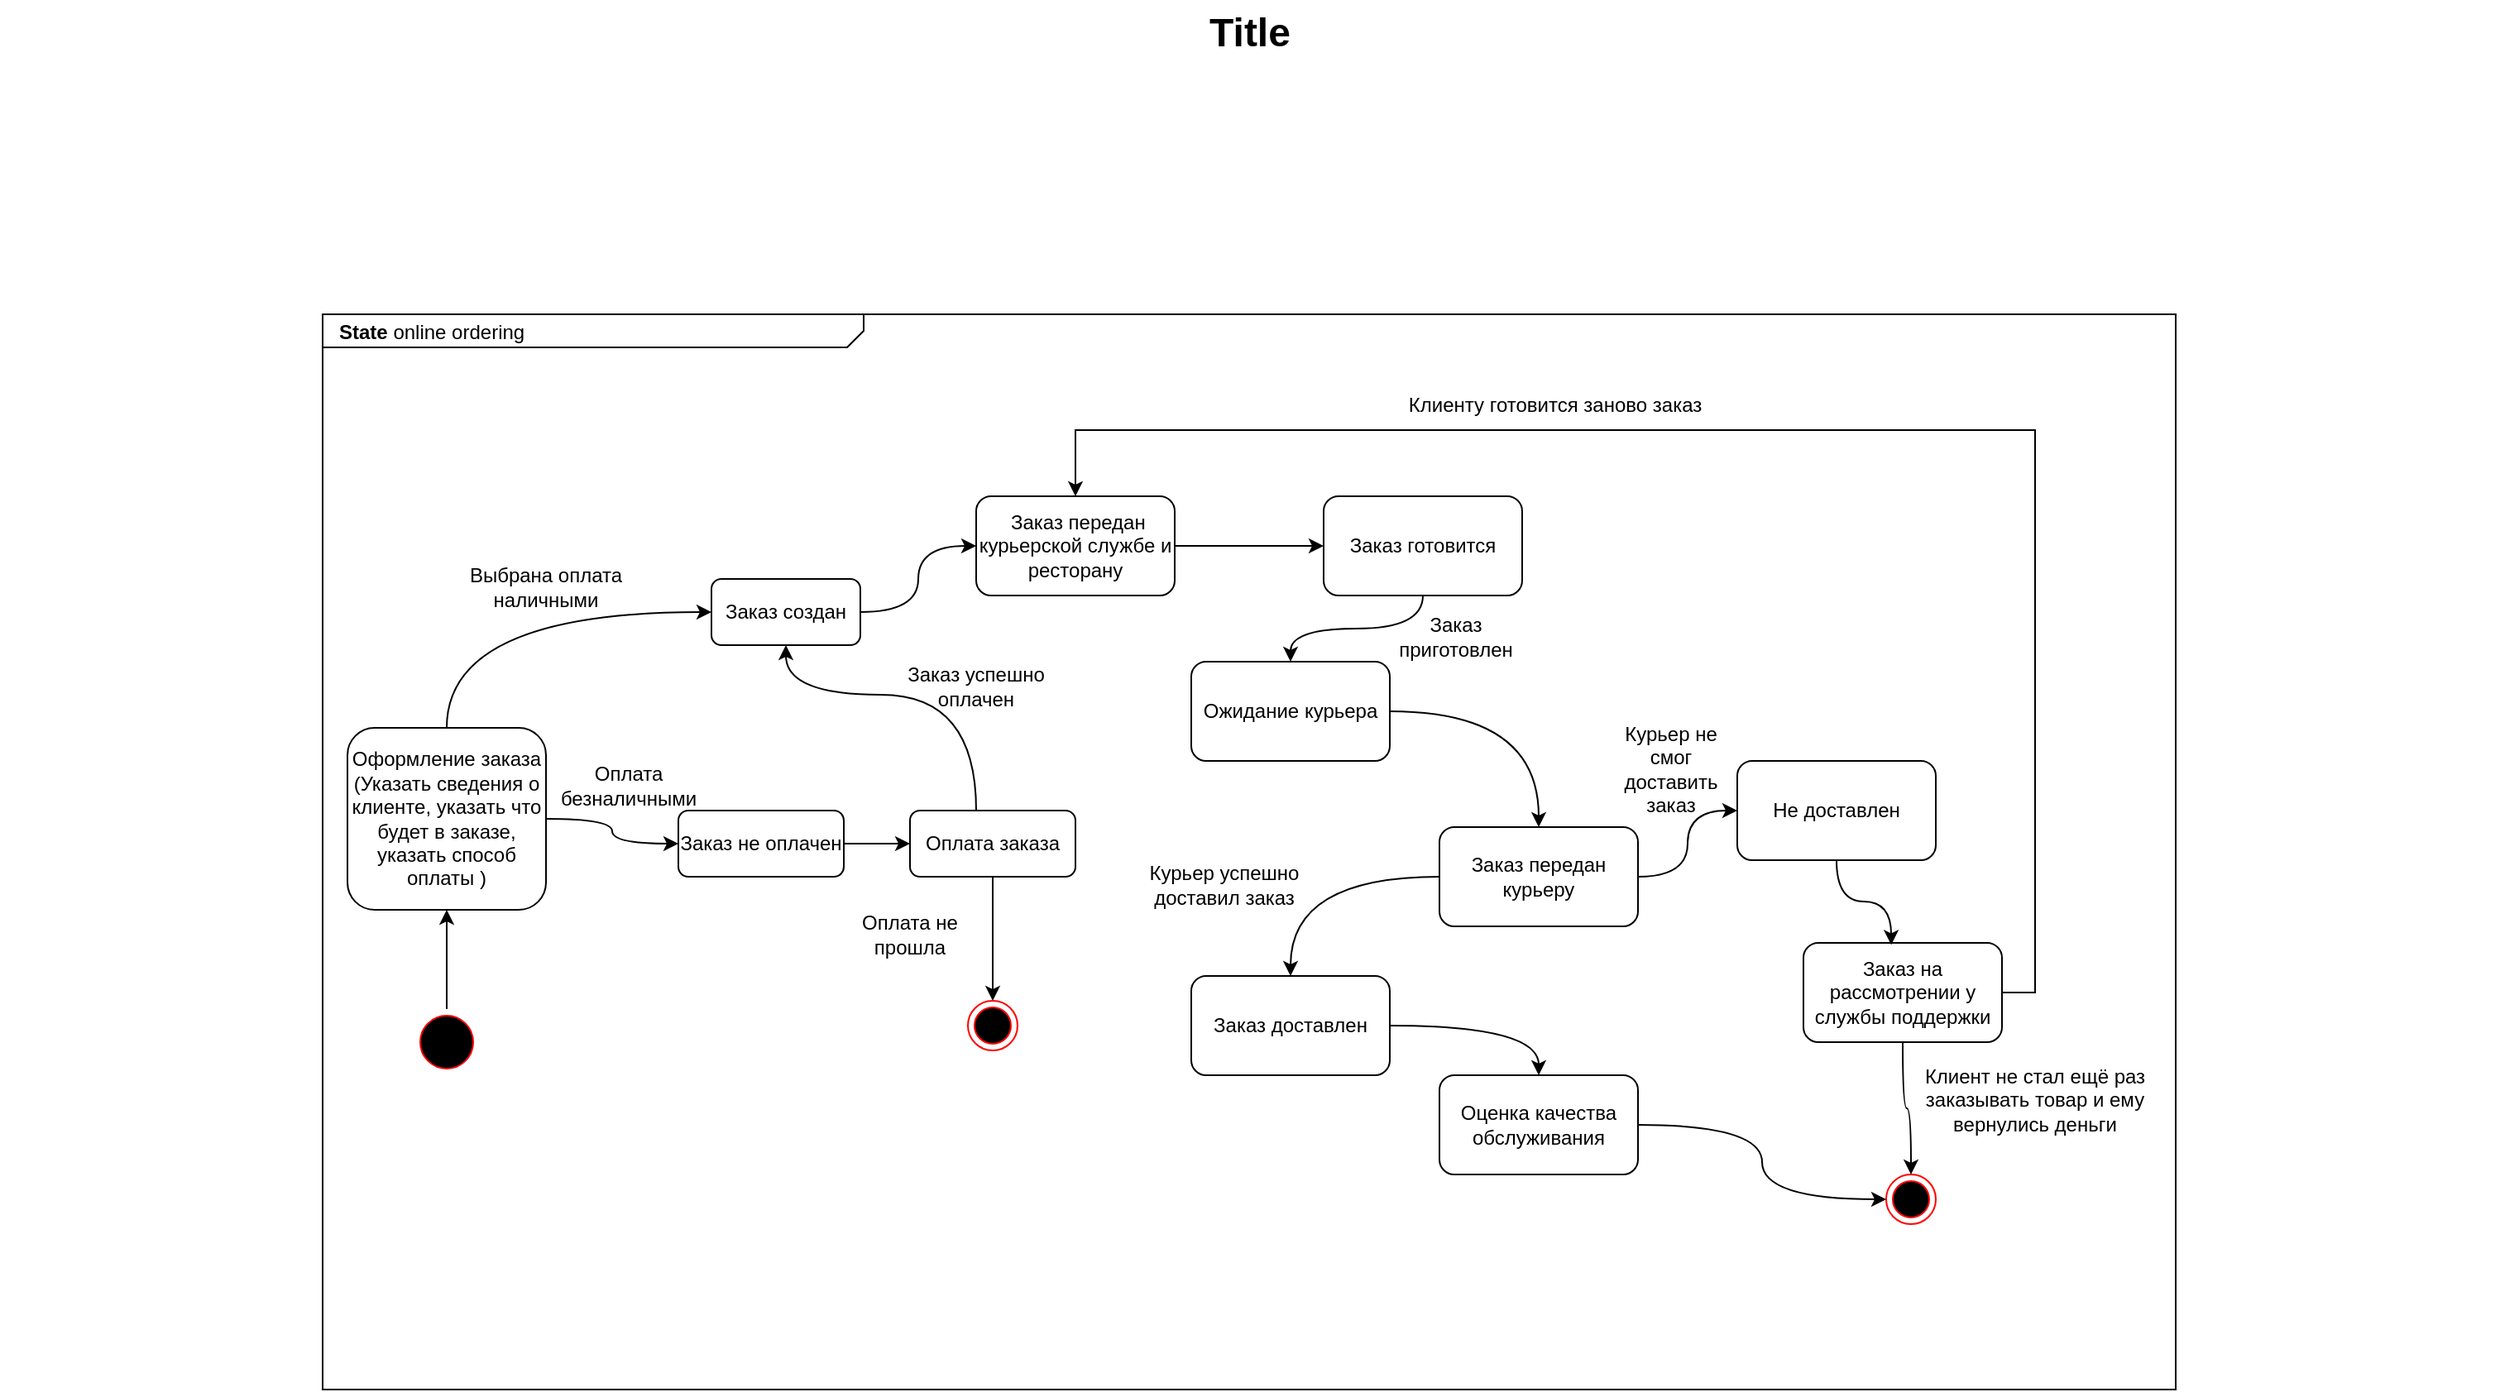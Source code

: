 <mxfile version="24.4.4" type="device" pages="2">
  <diagram name="Page-1" id="929967ad-93f9-6ef4-fab6-5d389245f69c">
    <mxGraphModel dx="1468" dy="858" grid="1" gridSize="10" guides="1" tooltips="1" connect="1" arrows="1" fold="1" page="1" pageScale="1.5" pageWidth="1169" pageHeight="826" background="none" math="0" shadow="0">
      <root>
        <mxCell id="0" style=";html=1;" />
        <mxCell id="1" style=";html=1;" parent="0" />
        <mxCell id="1672d66443f91eb5-1" value="&lt;p style=&quot;margin: 0px ; margin-top: 4px ; margin-left: 10px ; text-align: left&quot;&gt;&lt;b&gt;State&amp;nbsp;&lt;/b&gt;&lt;span style=&quot;text-align: center;&quot;&gt;online ordering&lt;/span&gt;&lt;br&gt;&lt;/p&gt;" style="html=1;strokeWidth=1;shape=mxgraph.sysml.package;html=1;overflow=fill;whiteSpace=wrap;fillColor=none;gradientColor=none;fontSize=12;align=center;labelX=327.64;" parent="1" vertex="1">
          <mxGeometry x="315" y="230" width="1120" height="650" as="geometry" />
        </mxCell>
        <mxCell id="1672d66443f91eb5-23" value="Title" style="text;strokeColor=none;fillColor=none;html=1;fontSize=24;fontStyle=1;verticalAlign=middle;align=center;" parent="1" vertex="1">
          <mxGeometry x="120" y="40" width="1510" height="40" as="geometry" />
        </mxCell>
        <mxCell id="efe_fb2LawiKcRLY6Q70-64" style="edgeStyle=orthogonalEdgeStyle;rounded=0;orthogonalLoop=1;jettySize=auto;html=1;entryX=0.5;entryY=1;entryDx=0;entryDy=0;" edge="1" parent="1" source="efe_fb2LawiKcRLY6Q70-2" target="efe_fb2LawiKcRLY6Q70-59">
          <mxGeometry relative="1" as="geometry" />
        </mxCell>
        <mxCell id="efe_fb2LawiKcRLY6Q70-2" value="" style="ellipse;html=1;shape=startState;fillColor=#000000;strokeColor=#ff0000;" vertex="1" parent="1">
          <mxGeometry x="370" y="650" width="40" height="40" as="geometry" />
        </mxCell>
        <mxCell id="efe_fb2LawiKcRLY6Q70-6" value="" style="ellipse;html=1;shape=endState;fillColor=#000000;strokeColor=#ff0000;" vertex="1" parent="1">
          <mxGeometry x="1260" y="750" width="30" height="30" as="geometry" />
        </mxCell>
        <mxCell id="efe_fb2LawiKcRLY6Q70-20" style="edgeStyle=orthogonalEdgeStyle;rounded=0;orthogonalLoop=1;jettySize=auto;html=1;entryX=0;entryY=0.5;entryDx=0;entryDy=0;curved=1;" edge="1" parent="1" source="efe_fb2LawiKcRLY6Q70-7" target="efe_fb2LawiKcRLY6Q70-15">
          <mxGeometry relative="1" as="geometry" />
        </mxCell>
        <mxCell id="efe_fb2LawiKcRLY6Q70-7" value="Заказ создан" style="rounded=1;whiteSpace=wrap;html=1;" vertex="1" parent="1">
          <mxGeometry x="550" y="390" width="90" height="40" as="geometry" />
        </mxCell>
        <mxCell id="efe_fb2LawiKcRLY6Q70-14" style="edgeStyle=orthogonalEdgeStyle;rounded=0;orthogonalLoop=1;jettySize=auto;html=1;exitX=1;exitY=0.5;exitDx=0;exitDy=0;entryX=0;entryY=0.5;entryDx=0;entryDy=0;curved=1;" edge="1" parent="1" source="efe_fb2LawiKcRLY6Q70-10" target="efe_fb2LawiKcRLY6Q70-13">
          <mxGeometry relative="1" as="geometry" />
        </mxCell>
        <mxCell id="efe_fb2LawiKcRLY6Q70-10" value="Заказ не оплачен" style="rounded=1;whiteSpace=wrap;html=1;" vertex="1" parent="1">
          <mxGeometry x="530" y="530" width="100" height="40" as="geometry" />
        </mxCell>
        <mxCell id="efe_fb2LawiKcRLY6Q70-12" value="Оплата безналичными" style="text;html=1;align=center;verticalAlign=middle;whiteSpace=wrap;rounded=0;" vertex="1" parent="1">
          <mxGeometry x="470" y="500" width="60" height="30" as="geometry" />
        </mxCell>
        <mxCell id="efe_fb2LawiKcRLY6Q70-62" style="edgeStyle=orthogonalEdgeStyle;rounded=0;orthogonalLoop=1;jettySize=auto;html=1;entryX=0.5;entryY=1;entryDx=0;entryDy=0;curved=1;" edge="1" parent="1" source="efe_fb2LawiKcRLY6Q70-13" target="efe_fb2LawiKcRLY6Q70-7">
          <mxGeometry relative="1" as="geometry">
            <Array as="points">
              <mxPoint x="710" y="460" />
              <mxPoint x="595" y="460" />
            </Array>
          </mxGeometry>
        </mxCell>
        <mxCell id="efe_fb2LawiKcRLY6Q70-66" style="edgeStyle=orthogonalEdgeStyle;rounded=0;orthogonalLoop=1;jettySize=auto;html=1;entryX=0.5;entryY=0;entryDx=0;entryDy=0;" edge="1" parent="1" source="efe_fb2LawiKcRLY6Q70-13" target="efe_fb2LawiKcRLY6Q70-65">
          <mxGeometry relative="1" as="geometry" />
        </mxCell>
        <mxCell id="efe_fb2LawiKcRLY6Q70-13" value="Оплата заказа" style="rounded=1;whiteSpace=wrap;html=1;" vertex="1" parent="1">
          <mxGeometry x="670" y="530" width="100" height="40" as="geometry" />
        </mxCell>
        <mxCell id="efe_fb2LawiKcRLY6Q70-25" style="edgeStyle=orthogonalEdgeStyle;rounded=0;orthogonalLoop=1;jettySize=auto;html=1;entryX=0;entryY=0.5;entryDx=0;entryDy=0;" edge="1" parent="1" source="efe_fb2LawiKcRLY6Q70-15" target="efe_fb2LawiKcRLY6Q70-24">
          <mxGeometry relative="1" as="geometry" />
        </mxCell>
        <mxCell id="efe_fb2LawiKcRLY6Q70-15" value="&amp;nbsp;Заказ передан курьерской службе и ресторану" style="rounded=1;whiteSpace=wrap;html=1;" vertex="1" parent="1">
          <mxGeometry x="710" y="340" width="120" height="60" as="geometry" />
        </mxCell>
        <mxCell id="efe_fb2LawiKcRLY6Q70-18" value="Оплата не прошла" style="text;html=1;align=center;verticalAlign=middle;whiteSpace=wrap;rounded=0;" vertex="1" parent="1">
          <mxGeometry x="630" y="590" width="80" height="30" as="geometry" />
        </mxCell>
        <mxCell id="efe_fb2LawiKcRLY6Q70-22" value="Заказ успешно оплачен" style="text;html=1;align=center;verticalAlign=middle;whiteSpace=wrap;rounded=0;" vertex="1" parent="1">
          <mxGeometry x="660" y="440" width="100" height="30" as="geometry" />
        </mxCell>
        <mxCell id="efe_fb2LawiKcRLY6Q70-23" value="Выбрана оплата наличными" style="text;html=1;align=center;verticalAlign=middle;whiteSpace=wrap;rounded=0;" vertex="1" parent="1">
          <mxGeometry x="390" y="380" width="120" height="30" as="geometry" />
        </mxCell>
        <mxCell id="efe_fb2LawiKcRLY6Q70-32" style="edgeStyle=orthogonalEdgeStyle;rounded=0;orthogonalLoop=1;jettySize=auto;html=1;entryX=0.5;entryY=0;entryDx=0;entryDy=0;curved=1;" edge="1" parent="1" source="efe_fb2LawiKcRLY6Q70-24" target="efe_fb2LawiKcRLY6Q70-31">
          <mxGeometry relative="1" as="geometry" />
        </mxCell>
        <mxCell id="efe_fb2LawiKcRLY6Q70-24" value="Заказ готовится" style="rounded=1;whiteSpace=wrap;html=1;" vertex="1" parent="1">
          <mxGeometry x="920" y="340" width="120" height="60" as="geometry" />
        </mxCell>
        <mxCell id="efe_fb2LawiKcRLY6Q70-35" style="edgeStyle=orthogonalEdgeStyle;rounded=0;orthogonalLoop=1;jettySize=auto;html=1;curved=1;" edge="1" parent="1" source="efe_fb2LawiKcRLY6Q70-28" target="efe_fb2LawiKcRLY6Q70-30">
          <mxGeometry relative="1" as="geometry" />
        </mxCell>
        <mxCell id="efe_fb2LawiKcRLY6Q70-40" style="edgeStyle=orthogonalEdgeStyle;rounded=0;orthogonalLoop=1;jettySize=auto;html=1;exitX=1;exitY=0.5;exitDx=0;exitDy=0;entryX=0;entryY=0.5;entryDx=0;entryDy=0;curved=1;" edge="1" parent="1" source="efe_fb2LawiKcRLY6Q70-28" target="efe_fb2LawiKcRLY6Q70-38">
          <mxGeometry relative="1" as="geometry" />
        </mxCell>
        <mxCell id="efe_fb2LawiKcRLY6Q70-28" value="Заказ передан курьеру" style="rounded=1;whiteSpace=wrap;html=1;" vertex="1" parent="1">
          <mxGeometry x="990" y="540" width="120" height="60" as="geometry" />
        </mxCell>
        <mxCell id="efe_fb2LawiKcRLY6Q70-43" style="edgeStyle=orthogonalEdgeStyle;rounded=0;orthogonalLoop=1;jettySize=auto;html=1;exitX=1;exitY=0.5;exitDx=0;exitDy=0;entryX=0.5;entryY=0;entryDx=0;entryDy=0;curved=1;" edge="1" parent="1" source="efe_fb2LawiKcRLY6Q70-30" target="efe_fb2LawiKcRLY6Q70-42">
          <mxGeometry relative="1" as="geometry" />
        </mxCell>
        <mxCell id="efe_fb2LawiKcRLY6Q70-30" value="Заказ доставлен" style="rounded=1;whiteSpace=wrap;html=1;" vertex="1" parent="1">
          <mxGeometry x="840" y="630" width="120" height="60" as="geometry" />
        </mxCell>
        <mxCell id="efe_fb2LawiKcRLY6Q70-34" style="edgeStyle=orthogonalEdgeStyle;rounded=0;orthogonalLoop=1;jettySize=auto;html=1;entryX=0.5;entryY=0;entryDx=0;entryDy=0;curved=1;" edge="1" parent="1" source="efe_fb2LawiKcRLY6Q70-31" target="efe_fb2LawiKcRLY6Q70-28">
          <mxGeometry relative="1" as="geometry" />
        </mxCell>
        <mxCell id="efe_fb2LawiKcRLY6Q70-31" value="Ожидание курьера" style="rounded=1;whiteSpace=wrap;html=1;" vertex="1" parent="1">
          <mxGeometry x="840" y="440" width="120" height="60" as="geometry" />
        </mxCell>
        <mxCell id="efe_fb2LawiKcRLY6Q70-36" value="Курьер успешно доставил заказ" style="text;html=1;align=center;verticalAlign=middle;whiteSpace=wrap;rounded=0;" vertex="1" parent="1">
          <mxGeometry x="800" y="560" width="120" height="30" as="geometry" />
        </mxCell>
        <mxCell id="efe_fb2LawiKcRLY6Q70-38" value="Не доставлен" style="rounded=1;whiteSpace=wrap;html=1;" vertex="1" parent="1">
          <mxGeometry x="1170" y="500" width="120" height="60" as="geometry" />
        </mxCell>
        <mxCell id="efe_fb2LawiKcRLY6Q70-41" value="Курьер не смог доставить заказ" style="text;html=1;align=center;verticalAlign=middle;whiteSpace=wrap;rounded=0;" vertex="1" parent="1">
          <mxGeometry x="1100" y="490" width="60" height="30" as="geometry" />
        </mxCell>
        <mxCell id="efe_fb2LawiKcRLY6Q70-47" style="edgeStyle=orthogonalEdgeStyle;rounded=0;orthogonalLoop=1;jettySize=auto;html=1;curved=1;" edge="1" parent="1" source="efe_fb2LawiKcRLY6Q70-42" target="efe_fb2LawiKcRLY6Q70-6">
          <mxGeometry relative="1" as="geometry" />
        </mxCell>
        <mxCell id="efe_fb2LawiKcRLY6Q70-42" value="Оценка качества обслуживания" style="rounded=1;whiteSpace=wrap;html=1;" vertex="1" parent="1">
          <mxGeometry x="990" y="690" width="120" height="60" as="geometry" />
        </mxCell>
        <mxCell id="efe_fb2LawiKcRLY6Q70-46" style="edgeStyle=orthogonalEdgeStyle;rounded=0;orthogonalLoop=1;jettySize=auto;html=1;curved=1;" edge="1" parent="1" source="efe_fb2LawiKcRLY6Q70-44" target="efe_fb2LawiKcRLY6Q70-6">
          <mxGeometry relative="1" as="geometry" />
        </mxCell>
        <mxCell id="efe_fb2LawiKcRLY6Q70-50" style="edgeStyle=orthogonalEdgeStyle;rounded=0;orthogonalLoop=1;jettySize=auto;html=1;exitX=1;exitY=0.5;exitDx=0;exitDy=0;" edge="1" parent="1" source="efe_fb2LawiKcRLY6Q70-44" target="efe_fb2LawiKcRLY6Q70-15">
          <mxGeometry relative="1" as="geometry">
            <Array as="points">
              <mxPoint x="1350" y="640" />
              <mxPoint x="1350" y="300" />
              <mxPoint x="770" y="300" />
            </Array>
          </mxGeometry>
        </mxCell>
        <mxCell id="efe_fb2LawiKcRLY6Q70-44" value="Заказ на рассмотрении у службы поддержки" style="rounded=1;whiteSpace=wrap;html=1;" vertex="1" parent="1">
          <mxGeometry x="1210" y="610" width="120" height="60" as="geometry" />
        </mxCell>
        <mxCell id="efe_fb2LawiKcRLY6Q70-45" style="edgeStyle=orthogonalEdgeStyle;rounded=0;orthogonalLoop=1;jettySize=auto;html=1;entryX=0.442;entryY=0.02;entryDx=0;entryDy=0;entryPerimeter=0;curved=1;" edge="1" parent="1" source="efe_fb2LawiKcRLY6Q70-38" target="efe_fb2LawiKcRLY6Q70-44">
          <mxGeometry relative="1" as="geometry" />
        </mxCell>
        <mxCell id="efe_fb2LawiKcRLY6Q70-48" value="Клиент не стал ещё раз заказывать товар и ему вернулись деньги" style="text;html=1;align=center;verticalAlign=middle;whiteSpace=wrap;rounded=0;" vertex="1" parent="1">
          <mxGeometry x="1260" y="690" width="180" height="30" as="geometry" />
        </mxCell>
        <mxCell id="efe_fb2LawiKcRLY6Q70-51" value="Клиенту готовится заново заказ" style="text;html=1;align=center;verticalAlign=middle;whiteSpace=wrap;rounded=0;" vertex="1" parent="1">
          <mxGeometry x="940" y="270" width="240" height="30" as="geometry" />
        </mxCell>
        <mxCell id="efe_fb2LawiKcRLY6Q70-55" value="Заказ приготовлен" style="text;html=1;align=center;verticalAlign=middle;whiteSpace=wrap;rounded=0;" vertex="1" parent="1">
          <mxGeometry x="970" y="410" width="60" height="30" as="geometry" />
        </mxCell>
        <mxCell id="efe_fb2LawiKcRLY6Q70-60" style="edgeStyle=orthogonalEdgeStyle;rounded=0;orthogonalLoop=1;jettySize=auto;html=1;entryX=0;entryY=0.5;entryDx=0;entryDy=0;exitX=0.5;exitY=0;exitDx=0;exitDy=0;curved=1;" edge="1" parent="1" source="efe_fb2LawiKcRLY6Q70-59" target="efe_fb2LawiKcRLY6Q70-7">
          <mxGeometry relative="1" as="geometry" />
        </mxCell>
        <mxCell id="efe_fb2LawiKcRLY6Q70-61" style="edgeStyle=orthogonalEdgeStyle;rounded=0;orthogonalLoop=1;jettySize=auto;html=1;exitX=1;exitY=0.5;exitDx=0;exitDy=0;entryX=0;entryY=0.5;entryDx=0;entryDy=0;curved=1;" edge="1" parent="1" source="efe_fb2LawiKcRLY6Q70-59" target="efe_fb2LawiKcRLY6Q70-10">
          <mxGeometry relative="1" as="geometry" />
        </mxCell>
        <mxCell id="efe_fb2LawiKcRLY6Q70-59" value="Оформление заказа&lt;div&gt;(Указать сведения о клиенте, указать что будет в заказе, указать способ оплаты )&lt;/div&gt;" style="rounded=1;whiteSpace=wrap;html=1;" vertex="1" parent="1">
          <mxGeometry x="330" y="480" width="120" height="110" as="geometry" />
        </mxCell>
        <mxCell id="efe_fb2LawiKcRLY6Q70-65" value="" style="ellipse;html=1;shape=endState;fillColor=#000000;strokeColor=#ff0000;" vertex="1" parent="1">
          <mxGeometry x="705" y="645" width="30" height="30" as="geometry" />
        </mxCell>
      </root>
    </mxGraphModel>
  </diagram>
  <diagram id="P5m4tTX152c4vqV_9wHH" name="Страница — 2">
    <mxGraphModel dx="954" dy="558" grid="1" gridSize="9" guides="1" tooltips="1" connect="1" arrows="1" fold="1" page="1" pageScale="1" pageWidth="827" pageHeight="1169" math="0" shadow="0">
      <root>
        <mxCell id="0" />
        <mxCell id="1" parent="0" />
        <mxCell id="YBxkuoC4nwafWYIMqoBv-1" value="" style="ellipse;html=1;shape=startState;fillColor=#000000;strokeColor=#ff0000;" vertex="1" parent="1">
          <mxGeometry x="160.5" y="63" width="30" height="30" as="geometry" />
        </mxCell>
        <mxCell id="YBxkuoC4nwafWYIMqoBv-2" value="" style="edgeStyle=orthogonalEdgeStyle;html=1;verticalAlign=bottom;endArrow=open;endSize=8;strokeColor=#ff0000;rounded=0;entryX=0.5;entryY=0;entryDx=0;entryDy=0;" edge="1" parent="1" target="yA73thmc9jpB6qRa-tSc-1">
          <mxGeometry relative="1" as="geometry">
            <mxPoint x="175.5" y="153" as="targetPoint" />
            <mxPoint x="175.5" y="93" as="sourcePoint" />
          </mxGeometry>
        </mxCell>
        <mxCell id="yA73thmc9jpB6qRa-tSc-5" style="edgeStyle=orthogonalEdgeStyle;rounded=0;orthogonalLoop=1;jettySize=auto;html=1;exitX=1;exitY=0.5;exitDx=0;exitDy=0;strokeColor=#FF3333;" edge="1" parent="1" source="yA73thmc9jpB6qRa-tSc-1" target="yA73thmc9jpB6qRa-tSc-2">
          <mxGeometry relative="1" as="geometry" />
        </mxCell>
        <mxCell id="yA73thmc9jpB6qRa-tSc-1" value="Указаны данные для заказа(способ оплаты, данные клиента, что в заказе)" style="rounded=1;whiteSpace=wrap;html=1;" vertex="1" parent="1">
          <mxGeometry x="99" y="126" width="153" height="60" as="geometry" />
        </mxCell>
        <mxCell id="yA73thmc9jpB6qRa-tSc-2" value="Есть доставка на адрес" style="rhombus;whiteSpace=wrap;html=1;fontColor=#000000;fillColor=#ffffc0;strokeColor=#ff0000;" vertex="1" parent="1">
          <mxGeometry x="315" y="126" width="81" height="62" as="geometry" />
        </mxCell>
        <mxCell id="yA73thmc9jpB6qRa-tSc-3" value="нет" style="edgeStyle=orthogonalEdgeStyle;html=1;align=left;verticalAlign=bottom;endArrow=open;endSize=8;strokeColor=#ff0000;rounded=0;entryX=0.5;entryY=0;entryDx=0;entryDy=0;" edge="1" source="yA73thmc9jpB6qRa-tSc-2" parent="1" target="9DRsVPQW1dYEy5yKrQRt-4">
          <mxGeometry x="-1" relative="1" as="geometry">
            <mxPoint x="243" y="234" as="targetPoint" />
            <Array as="points">
              <mxPoint x="355" y="90" />
              <mxPoint x="279" y="90" />
              <mxPoint x="279" y="207" />
              <mxPoint x="175" y="207" />
            </Array>
          </mxGeometry>
        </mxCell>
        <mxCell id="yA73thmc9jpB6qRa-tSc-4" value="да" style="edgeStyle=orthogonalEdgeStyle;html=1;align=left;verticalAlign=top;endArrow=open;endSize=8;strokeColor=#ff0000;rounded=0;entryX=0.5;entryY=0;entryDx=0;entryDy=0;" edge="1" source="yA73thmc9jpB6qRa-tSc-2" parent="1" target="t-pdRJcAZ96b13bqi4-b-2">
          <mxGeometry x="-1" relative="1" as="geometry">
            <mxPoint x="355" y="244" as="targetPoint" />
          </mxGeometry>
        </mxCell>
        <mxCell id="yA73thmc9jpB6qRa-tSc-6" value="Наличие товаров" style="rhombus;whiteSpace=wrap;html=1;fontColor=#000000;fillColor=#ffffc0;strokeColor=#ff0000;" vertex="1" parent="1">
          <mxGeometry x="315" y="306" width="80" height="54" as="geometry" />
        </mxCell>
        <mxCell id="yA73thmc9jpB6qRa-tSc-7" value="нет" style="edgeStyle=orthogonalEdgeStyle;html=1;align=left;verticalAlign=bottom;endArrow=open;endSize=8;strokeColor=#ff0000;rounded=0;entryX=1;entryY=0.5;entryDx=0;entryDy=0;" edge="1" source="yA73thmc9jpB6qRa-tSc-6" parent="1" target="9DRsVPQW1dYEy5yKrQRt-4">
          <mxGeometry x="-0.846" relative="1" as="geometry">
            <mxPoint x="231.0" y="318" as="targetPoint" />
            <mxPoint as="offset" />
          </mxGeometry>
        </mxCell>
        <mxCell id="yA73thmc9jpB6qRa-tSc-8" value="да" style="edgeStyle=orthogonalEdgeStyle;html=1;align=left;verticalAlign=top;endArrow=open;endSize=8;strokeColor=#ff0000;rounded=0;entryX=0.5;entryY=0;entryDx=0;entryDy=0;" edge="1" source="yA73thmc9jpB6qRa-tSc-6" parent="1" target="yA73thmc9jpB6qRa-tSc-11">
          <mxGeometry x="-1" relative="1" as="geometry">
            <mxPoint x="355.5" y="405" as="targetPoint" />
          </mxGeometry>
        </mxCell>
        <mxCell id="yA73thmc9jpB6qRa-tSc-11" value="Оплата наличными" style="rhombus;whiteSpace=wrap;html=1;fontColor=#000000;fillColor=#ffffc0;strokeColor=#ff0000;" vertex="1" parent="1">
          <mxGeometry x="315" y="405" width="80" height="54" as="geometry" />
        </mxCell>
        <mxCell id="yA73thmc9jpB6qRa-tSc-12" value="нет" style="edgeStyle=orthogonalEdgeStyle;html=1;align=left;verticalAlign=bottom;endArrow=open;endSize=8;strokeColor=#ff0000;rounded=0;entryX=1;entryY=0.5;entryDx=0;entryDy=0;" edge="1" source="yA73thmc9jpB6qRa-tSc-11" parent="1" target="yA73thmc9jpB6qRa-tSc-14">
          <mxGeometry x="-0.818" y="-9" relative="1" as="geometry">
            <mxPoint x="270" y="432" as="targetPoint" />
            <Array as="points">
              <mxPoint x="293" y="432" />
              <mxPoint x="264" y="433" />
            </Array>
            <mxPoint as="offset" />
          </mxGeometry>
        </mxCell>
        <mxCell id="yA73thmc9jpB6qRa-tSc-13" value="да" style="edgeStyle=orthogonalEdgeStyle;html=1;align=left;verticalAlign=top;endArrow=open;endSize=8;strokeColor=#ff0000;rounded=0;entryX=1;entryY=0.5;entryDx=0;entryDy=0;" edge="1" source="yA73thmc9jpB6qRa-tSc-11" parent="1" target="yA73thmc9jpB6qRa-tSc-31">
          <mxGeometry x="-1" relative="1" as="geometry">
            <mxPoint x="355" y="514" as="targetPoint" />
            <Array as="points">
              <mxPoint x="355" y="524" />
            </Array>
            <mxPoint as="offset" />
          </mxGeometry>
        </mxCell>
        <mxCell id="yA73thmc9jpB6qRa-tSc-17" style="edgeStyle=orthogonalEdgeStyle;rounded=0;orthogonalLoop=1;jettySize=auto;html=1;strokeColor=#FF3333;entryX=0.5;entryY=1;entryDx=0;entryDy=0;exitX=0;exitY=0.5;exitDx=0;exitDy=0;" edge="1" parent="1" source="yA73thmc9jpB6qRa-tSc-14" target="9DRsVPQW1dYEy5yKrQRt-4">
          <mxGeometry relative="1" as="geometry">
            <mxPoint x="216.0" y="303" as="targetPoint" />
          </mxGeometry>
        </mxCell>
        <mxCell id="yA73thmc9jpB6qRa-tSc-18" value="[Оплата&amp;nbsp;&lt;div&gt;не прошла]&lt;/div&gt;" style="edgeLabel;html=1;align=center;verticalAlign=middle;resizable=0;points=[];" vertex="1" connectable="0" parent="yA73thmc9jpB6qRa-tSc-17">
          <mxGeometry x="0.139" relative="1" as="geometry">
            <mxPoint x="-5" y="27" as="offset" />
          </mxGeometry>
        </mxCell>
        <mxCell id="yA73thmc9jpB6qRa-tSc-14" value="Оплата заказа" style="rounded=1;whiteSpace=wrap;html=1;arcSize=40;fontColor=#000000;fillColor=#ffffc0;strokeColor=#ff0000;" vertex="1" parent="1">
          <mxGeometry x="162" y="412" width="120" height="40" as="geometry" />
        </mxCell>
        <mxCell id="yA73thmc9jpB6qRa-tSc-15" value="" style="edgeStyle=orthogonalEdgeStyle;html=1;verticalAlign=bottom;endArrow=open;endSize=8;strokeColor=#ff0000;rounded=0;entryX=0;entryY=0.5;entryDx=0;entryDy=0;" edge="1" source="yA73thmc9jpB6qRa-tSc-14" parent="1" target="yA73thmc9jpB6qRa-tSc-31">
          <mxGeometry relative="1" as="geometry">
            <mxPoint x="204" y="514" as="targetPoint" />
            <Array as="points">
              <mxPoint x="198" y="524" />
            </Array>
          </mxGeometry>
        </mxCell>
        <mxCell id="yA73thmc9jpB6qRa-tSc-16" value="[оплата прошла успешно]" style="edgeLabel;html=1;align=center;verticalAlign=middle;resizable=0;points=[];" vertex="1" connectable="0" parent="yA73thmc9jpB6qRa-tSc-15">
          <mxGeometry x="-0.08" y="1" relative="1" as="geometry">
            <mxPoint x="-2" y="-17" as="offset" />
          </mxGeometry>
        </mxCell>
        <mxCell id="yA73thmc9jpB6qRa-tSc-19" value="Создание заказа" style="rounded=1;whiteSpace=wrap;html=1;arcSize=40;fontColor=#000000;fillColor=#ffffc0;strokeColor=#ff0000;" vertex="1" parent="1">
          <mxGeometry x="216" y="567" width="120" height="40" as="geometry" />
        </mxCell>
        <mxCell id="yA73thmc9jpB6qRa-tSc-25" style="edgeStyle=orthogonalEdgeStyle;rounded=0;orthogonalLoop=1;jettySize=auto;html=1;exitX=0.25;exitY=0.5;exitDx=0;exitDy=0;exitPerimeter=0;entryX=0.5;entryY=0;entryDx=0;entryDy=0;" edge="1" parent="1" source="yA73thmc9jpB6qRa-tSc-22" target="yA73thmc9jpB6qRa-tSc-26">
          <mxGeometry relative="1" as="geometry">
            <mxPoint x="237" y="720" as="targetPoint" />
          </mxGeometry>
        </mxCell>
        <mxCell id="EQkMtV3GqG5Rig17Blnx-4" value="[Заказ поступает в ресторан]" style="edgeLabel;html=1;align=center;verticalAlign=middle;resizable=0;points=[];" vertex="1" connectable="0" parent="yA73thmc9jpB6qRa-tSc-25">
          <mxGeometry x="-0.504" relative="1" as="geometry">
            <mxPoint as="offset" />
          </mxGeometry>
        </mxCell>
        <mxCell id="EQkMtV3GqG5Rig17Blnx-6" style="edgeStyle=orthogonalEdgeStyle;rounded=0;orthogonalLoop=1;jettySize=auto;html=1;exitX=0.75;exitY=0.5;exitDx=0;exitDy=0;exitPerimeter=0;entryX=0.5;entryY=0;entryDx=0;entryDy=0;" edge="1" parent="1" source="yA73thmc9jpB6qRa-tSc-22" target="qulTzGUadgtdKHCIvYUt-5">
          <mxGeometry relative="1" as="geometry" />
        </mxCell>
        <mxCell id="yA73thmc9jpB6qRa-tSc-22" value="" style="shape=line;html=1;strokeWidth=6;strokeColor=#ff0000;" vertex="1" parent="1">
          <mxGeometry x="216" y="639" width="157" height="10" as="geometry" />
        </mxCell>
        <mxCell id="yA73thmc9jpB6qRa-tSc-24" style="edgeStyle=orthogonalEdgeStyle;rounded=0;orthogonalLoop=1;jettySize=auto;html=1;exitX=0.5;exitY=1;exitDx=0;exitDy=0;entryX=0.491;entryY=0.429;entryDx=0;entryDy=0;entryPerimeter=0;" edge="1" parent="1" source="yA73thmc9jpB6qRa-tSc-19" target="yA73thmc9jpB6qRa-tSc-22">
          <mxGeometry relative="1" as="geometry" />
        </mxCell>
        <mxCell id="yA73thmc9jpB6qRa-tSc-26" value="Ресторан принимает заказ" style="rounded=1;whiteSpace=wrap;html=1;arcSize=40;fontColor=#000000;fillColor=#ffffc0;strokeColor=#ff0000;" vertex="1" parent="1">
          <mxGeometry x="144" y="720" width="120" height="40" as="geometry" />
        </mxCell>
        <mxCell id="yA73thmc9jpB6qRa-tSc-27" value="" style="edgeStyle=orthogonalEdgeStyle;html=1;verticalAlign=bottom;endArrow=open;endSize=8;strokeColor=#ff0000;rounded=0;exitX=0.425;exitY=1.094;exitDx=0;exitDy=0;exitPerimeter=0;entryX=-0.013;entryY=0.44;entryDx=0;entryDy=0;entryPerimeter=0;" edge="1" parent="1" target="qulTzGUadgtdKHCIvYUt-1">
          <mxGeometry relative="1" as="geometry">
            <mxPoint x="225" y="909" as="targetPoint" />
            <mxPoint x="180" y="774" as="sourcePoint" />
            <Array as="points">
              <mxPoint x="180" y="909" />
            </Array>
          </mxGeometry>
        </mxCell>
        <mxCell id="EQkMtV3GqG5Rig17Blnx-5" value="[Ресторан отдаёт заказ]" style="edgeLabel;html=1;align=center;verticalAlign=middle;resizable=0;points=[];" vertex="1" connectable="0" parent="yA73thmc9jpB6qRa-tSc-27">
          <mxGeometry x="-0.186" y="2" relative="1" as="geometry">
            <mxPoint as="offset" />
          </mxGeometry>
        </mxCell>
        <mxCell id="qulTzGUadgtdKHCIvYUt-3" style="edgeStyle=orthogonalEdgeStyle;rounded=0;orthogonalLoop=1;jettySize=auto;html=1;exitX=1;exitY=0.5;exitDx=0;exitDy=0;entryX=0.5;entryY=1;entryDx=0;entryDy=0;" edge="1" parent="1" source="yA73thmc9jpB6qRa-tSc-29" target="EQkMtV3GqG5Rig17Blnx-11">
          <mxGeometry relative="1" as="geometry">
            <mxPoint x="540" y="630" as="targetPoint" />
          </mxGeometry>
        </mxCell>
        <mxCell id="qulTzGUadgtdKHCIvYUt-4" value="&amp;nbsp;Курьер смог забрать заказ" style="edgeLabel;html=1;align=center;verticalAlign=middle;resizable=0;points=[];" vertex="1" connectable="0" parent="qulTzGUadgtdKHCIvYUt-3">
          <mxGeometry x="0.252" y="1" relative="1" as="geometry">
            <mxPoint x="10" as="offset" />
          </mxGeometry>
        </mxCell>
        <mxCell id="yA73thmc9jpB6qRa-tSc-29" value="Курьер забирает заказ" style="rounded=1;whiteSpace=wrap;html=1;arcSize=40;fontColor=#000000;fillColor=#ffffc0;strokeColor=#ff0000;" vertex="1" parent="1">
          <mxGeometry x="354" y="842" width="120" height="40" as="geometry" />
        </mxCell>
        <mxCell id="yA73thmc9jpB6qRa-tSc-34" style="edgeStyle=orthogonalEdgeStyle;rounded=0;orthogonalLoop=1;jettySize=auto;html=1;exitX=0.5;exitY=1;exitDx=0;exitDy=0;entryX=0.5;entryY=0;entryDx=0;entryDy=0;" edge="1" parent="1" source="yA73thmc9jpB6qRa-tSc-31" target="yA73thmc9jpB6qRa-tSc-19">
          <mxGeometry relative="1" as="geometry" />
        </mxCell>
        <mxCell id="yA73thmc9jpB6qRa-tSc-31" value="" style="rhombus;whiteSpace=wrap;html=1;fontColor=#000000;fillColor=#ffffc0;strokeColor=#ff0000;" vertex="1" parent="1">
          <mxGeometry x="235" y="504" width="80" height="40" as="geometry" />
        </mxCell>
        <mxCell id="qulTzGUadgtdKHCIvYUt-13" style="edgeStyle=orthogonalEdgeStyle;rounded=0;orthogonalLoop=1;jettySize=auto;html=1;exitX=0;exitY=0.5;exitDx=0;exitDy=0;entryX=1;entryY=0.5;entryDx=0;entryDy=0;" edge="1" parent="1" source="EQkMtV3GqG5Rig17Blnx-11" target="qulTzGUadgtdKHCIvYUt-10">
          <mxGeometry relative="1" as="geometry">
            <Array as="points" />
          </mxGeometry>
        </mxCell>
        <mxCell id="qulTzGUadgtdKHCIvYUt-14" value="Нет" style="edgeLabel;html=1;align=center;verticalAlign=middle;resizable=0;points=[];" vertex="1" connectable="0" parent="qulTzGUadgtdKHCIvYUt-13">
          <mxGeometry x="-0.916" y="1" relative="1" as="geometry">
            <mxPoint x="2" y="8" as="offset" />
          </mxGeometry>
        </mxCell>
        <mxCell id="t-pdRJcAZ96b13bqi4-b-5" style="edgeStyle=orthogonalEdgeStyle;rounded=0;orthogonalLoop=1;jettySize=auto;html=1;exitX=1;exitY=0.5;exitDx=0;exitDy=0;" edge="1" parent="1" source="EQkMtV3GqG5Rig17Blnx-11">
          <mxGeometry relative="1" as="geometry">
            <mxPoint x="755.0" y="470.082" as="targetPoint" />
          </mxGeometry>
        </mxCell>
        <mxCell id="EQkMtV3GqG5Rig17Blnx-11" value="" style="rhombus;whiteSpace=wrap;html=1;fontColor=#000000;fillColor=#ffffc0;strokeColor=#ff0000;" vertex="1" parent="1">
          <mxGeometry x="675" y="450" width="80" height="40" as="geometry" />
        </mxCell>
        <mxCell id="EQkMtV3GqG5Rig17Blnx-13" value="Да" style="edgeStyle=orthogonalEdgeStyle;html=1;align=left;verticalAlign=top;endArrow=open;endSize=8;strokeColor=#ff0000;rounded=0;entryX=0.5;entryY=1;entryDx=0;entryDy=0;exitX=1;exitY=0.5;exitDx=0;exitDy=0;" edge="1" source="EQkMtV3GqG5Rig17Blnx-11" parent="1" target="qulTzGUadgtdKHCIvYUt-15">
          <mxGeometry x="-0.794" y="-2" relative="1" as="geometry">
            <mxPoint x="612" y="360" as="targetPoint" />
            <mxPoint as="offset" />
          </mxGeometry>
        </mxCell>
        <mxCell id="qulTzGUadgtdKHCIvYUt-1" value="Заказ ожидает курьера" style="rounded=1;whiteSpace=wrap;html=1;arcSize=40;fontColor=#000000;fillColor=#ffffc0;strokeColor=#ff0000;" vertex="1" parent="1">
          <mxGeometry x="252" y="891" width="120" height="40" as="geometry" />
        </mxCell>
        <mxCell id="qulTzGUadgtdKHCIvYUt-2" value="" style="edgeStyle=orthogonalEdgeStyle;html=1;verticalAlign=bottom;endArrow=open;endSize=8;strokeColor=#ff0000;rounded=0;entryX=0.5;entryY=1;entryDx=0;entryDy=0;exitX=1;exitY=0.5;exitDx=0;exitDy=0;" edge="1" source="qulTzGUadgtdKHCIvYUt-1" parent="1" target="yA73thmc9jpB6qRa-tSc-29">
          <mxGeometry relative="1" as="geometry">
            <mxPoint x="288.5" y="996" as="targetPoint" />
            <mxPoint x="348.5" y="916.077" as="sourcePoint" />
          </mxGeometry>
        </mxCell>
        <mxCell id="qulTzGUadgtdKHCIvYUt-5" value="Выбор наиближайшего курьера" style="rounded=1;whiteSpace=wrap;html=1;arcSize=40;fontColor=#000000;fillColor=#ffffc0;strokeColor=#ff0000;" vertex="1" parent="1">
          <mxGeometry x="336" y="720" width="120" height="40" as="geometry" />
        </mxCell>
        <mxCell id="qulTzGUadgtdKHCIvYUt-8" value="" style="edgeStyle=orthogonalEdgeStyle;html=1;verticalAlign=bottom;endArrow=open;endSize=8;strokeColor=#ff0000;rounded=0;exitX=0.5;exitY=1;exitDx=0;exitDy=0;entryX=0.5;entryY=0;entryDx=0;entryDy=0;" edge="1" source="qulTzGUadgtdKHCIvYUt-5" parent="1" target="yA73thmc9jpB6qRa-tSc-29">
          <mxGeometry relative="1" as="geometry">
            <mxPoint x="663" y="676" as="targetPoint" />
            <mxPoint x="663" y="616" as="sourcePoint" />
          </mxGeometry>
        </mxCell>
        <mxCell id="qulTzGUadgtdKHCIvYUt-9" value="[Курьеру поступает&lt;div&gt;&amp;nbsp;информация о заказе]&lt;/div&gt;" style="edgeLabel;html=1;align=center;verticalAlign=middle;resizable=0;points=[];" vertex="1" connectable="0" parent="qulTzGUadgtdKHCIvYUt-8">
          <mxGeometry x="-0.423" relative="1" as="geometry">
            <mxPoint y="-1" as="offset" />
          </mxGeometry>
        </mxCell>
        <mxCell id="9DRsVPQW1dYEy5yKrQRt-9" style="edgeStyle=orthogonalEdgeStyle;rounded=0;orthogonalLoop=1;jettySize=auto;html=1;exitX=0;exitY=0.5;exitDx=0;exitDy=0;entryX=0.75;entryY=0;entryDx=0;entryDy=0;" edge="1" parent="1" source="qulTzGUadgtdKHCIvYUt-10" target="qulTzGUadgtdKHCIvYUt-5">
          <mxGeometry relative="1" as="geometry">
            <mxPoint x="570" y="540" as="targetPoint" />
            <Array as="points">
              <mxPoint x="456" y="470" />
              <mxPoint x="456" y="684" />
              <mxPoint x="426" y="684" />
            </Array>
          </mxGeometry>
        </mxCell>
        <mxCell id="qulTzGUadgtdKHCIvYUt-10" value="Вызвать другого курьера" style="rounded=1;whiteSpace=wrap;html=1;arcSize=40;fontColor=#000000;fillColor=#ffffc0;strokeColor=#ff0000;" vertex="1" parent="1">
          <mxGeometry x="486" y="450" width="120" height="40" as="geometry" />
        </mxCell>
        <mxCell id="t-pdRJcAZ96b13bqi4-b-11" style="edgeStyle=orthogonalEdgeStyle;rounded=0;orthogonalLoop=1;jettySize=auto;html=1;exitX=0;exitY=0.5;exitDx=0;exitDy=0;entryX=1;entryY=0.5;entryDx=0;entryDy=0;" edge="1" parent="1" source="qulTzGUadgtdKHCIvYUt-15" target="t-pdRJcAZ96b13bqi4-b-8">
          <mxGeometry relative="1" as="geometry" />
        </mxCell>
        <mxCell id="t-pdRJcAZ96b13bqi4-b-12" value="[оплата&lt;div&gt;&amp;nbsp;наличными]&lt;/div&gt;" style="edgeLabel;html=1;align=center;verticalAlign=middle;resizable=0;points=[];" vertex="1" connectable="0" parent="t-pdRJcAZ96b13bqi4-b-11">
          <mxGeometry x="0.078" y="-2" relative="1" as="geometry">
            <mxPoint as="offset" />
          </mxGeometry>
        </mxCell>
        <mxCell id="qulTzGUadgtdKHCIvYUt-15" value="Заказ передан курьеру" style="rounded=1;whiteSpace=wrap;html=1;arcSize=40;fontColor=#000000;fillColor=#ffffc0;strokeColor=#ff0000;" vertex="1" parent="1">
          <mxGeometry x="642" y="306" width="120" height="40" as="geometry" />
        </mxCell>
        <mxCell id="9DRsVPQW1dYEy5yKrQRt-10" style="edgeStyle=orthogonalEdgeStyle;rounded=0;orthogonalLoop=1;jettySize=auto;html=1;entryX=0.5;entryY=1;entryDx=0;entryDy=0;" edge="1" parent="1" source="9DRsVPQW1dYEy5yKrQRt-1" target="9DRsVPQW1dYEy5yKrQRt-7">
          <mxGeometry relative="1" as="geometry" />
        </mxCell>
        <mxCell id="t-pdRJcAZ96b13bqi4-b-1" value="[Оценка качества обслуживания]" style="edgeLabel;html=1;align=center;verticalAlign=middle;resizable=0;points=[];" vertex="1" connectable="0" parent="9DRsVPQW1dYEy5yKrQRt-10">
          <mxGeometry x="0.037" relative="1" as="geometry">
            <mxPoint x="12" y="7" as="offset" />
          </mxGeometry>
        </mxCell>
        <mxCell id="9DRsVPQW1dYEy5yKrQRt-1" value="Заказ получен" style="rounded=1;whiteSpace=wrap;html=1;arcSize=40;fontColor=#000000;fillColor=#ffffc0;strokeColor=#ff0000;" vertex="1" parent="1">
          <mxGeometry x="567" y="126" width="120" height="40" as="geometry" />
        </mxCell>
        <mxCell id="9DRsVPQW1dYEy5yKrQRt-12" style="edgeStyle=orthogonalEdgeStyle;rounded=0;orthogonalLoop=1;jettySize=auto;html=1;entryX=0.5;entryY=0;entryDx=0;entryDy=0;" edge="1" parent="1" source="9DRsVPQW1dYEy5yKrQRt-4" target="9DRsVPQW1dYEy5yKrQRt-7">
          <mxGeometry relative="1" as="geometry">
            <Array as="points">
              <mxPoint x="63" y="245" />
              <mxPoint x="63" y="45" />
              <mxPoint x="483" y="45" />
            </Array>
          </mxGeometry>
        </mxCell>
        <mxCell id="9DRsVPQW1dYEy5yKrQRt-4" value="Отмена заказа" style="rounded=1;whiteSpace=wrap;html=1;arcSize=40;fontColor=#000000;fillColor=#ffffc0;strokeColor=#ff0000;" vertex="1" parent="1">
          <mxGeometry x="115.5" y="288" width="120" height="40" as="geometry" />
        </mxCell>
        <mxCell id="9DRsVPQW1dYEy5yKrQRt-7" value="" style="ellipse;html=1;shape=endState;fillColor=#000000;strokeColor=#ff0000;" vertex="1" parent="1">
          <mxGeometry x="612" y="45" width="30" height="30" as="geometry" />
        </mxCell>
        <mxCell id="9DRsVPQW1dYEy5yKrQRt-11" value="&lt;b&gt;Конец&lt;/b&gt;" style="text;html=1;align=center;verticalAlign=middle;resizable=0;points=[];autosize=1;strokeColor=none;fillColor=none;" vertex="1" parent="1">
          <mxGeometry x="642" y="45" width="63" height="27" as="geometry" />
        </mxCell>
        <mxCell id="t-pdRJcAZ96b13bqi4-b-4" style="edgeStyle=orthogonalEdgeStyle;rounded=0;orthogonalLoop=1;jettySize=auto;html=1;exitX=0.5;exitY=1;exitDx=0;exitDy=0;entryX=0.5;entryY=0;entryDx=0;entryDy=0;" edge="1" parent="1" source="t-pdRJcAZ96b13bqi4-b-2" target="yA73thmc9jpB6qRa-tSc-6">
          <mxGeometry relative="1" as="geometry" />
        </mxCell>
        <mxCell id="t-pdRJcAZ96b13bqi4-b-2" value="Расчёт времени доставки" style="rounded=1;whiteSpace=wrap;html=1;arcSize=40;fontColor=#000000;fillColor=#ffffc0;strokeColor=#ff0000;" vertex="1" parent="1">
          <mxGeometry x="295" y="225" width="120" height="40" as="geometry" />
        </mxCell>
        <mxCell id="t-pdRJcAZ96b13bqi4-b-19" style="edgeStyle=orthogonalEdgeStyle;rounded=0;orthogonalLoop=1;jettySize=auto;html=1;exitX=0.5;exitY=1;exitDx=0;exitDy=0;entryX=0.5;entryY=0;entryDx=0;entryDy=0;" edge="1" parent="1" source="t-pdRJcAZ96b13bqi4-b-8" target="t-pdRJcAZ96b13bqi4-b-17">
          <mxGeometry relative="1" as="geometry" />
        </mxCell>
        <mxCell id="t-pdRJcAZ96b13bqi4-b-20" value="да" style="edgeLabel;html=1;align=center;verticalAlign=middle;resizable=0;points=[];" vertex="1" connectable="0" parent="t-pdRJcAZ96b13bqi4-b-19">
          <mxGeometry x="-0.474" y="1" relative="1" as="geometry">
            <mxPoint x="13" y="-5" as="offset" />
          </mxGeometry>
        </mxCell>
        <mxCell id="t-pdRJcAZ96b13bqi4-b-8" value="" style="rhombus;whiteSpace=wrap;html=1;fontColor=#000000;fillColor=#ffffc0;strokeColor=#ff0000;" vertex="1" parent="1">
          <mxGeometry x="468" y="306" width="80" height="40" as="geometry" />
        </mxCell>
        <mxCell id="t-pdRJcAZ96b13bqi4-b-9" value="no" style="edgeStyle=orthogonalEdgeStyle;html=1;align=left;verticalAlign=bottom;endArrow=open;endSize=8;strokeColor=#ff0000;rounded=0;exitX=0.5;exitY=0;exitDx=0;exitDy=0;entryX=0.5;entryY=1;entryDx=0;entryDy=0;" edge="1" source="t-pdRJcAZ96b13bqi4-b-8" parent="1" target="9DRsVPQW1dYEy5yKrQRt-1">
          <mxGeometry x="-1" relative="1" as="geometry">
            <mxPoint x="630" y="180" as="targetPoint" />
            <Array as="points">
              <mxPoint x="508" y="234" />
              <mxPoint x="627" y="234" />
            </Array>
          </mxGeometry>
        </mxCell>
        <mxCell id="t-pdRJcAZ96b13bqi4-b-15" value="[курьер доставил заказ]" style="edgeLabel;html=1;align=center;verticalAlign=middle;resizable=0;points=[];" vertex="1" connectable="0" parent="t-pdRJcAZ96b13bqi4-b-9">
          <mxGeometry x="0.729" y="-2" relative="1" as="geometry">
            <mxPoint as="offset" />
          </mxGeometry>
        </mxCell>
        <mxCell id="t-pdRJcAZ96b13bqi4-b-21" style="edgeStyle=orthogonalEdgeStyle;rounded=0;orthogonalLoop=1;jettySize=auto;html=1;exitX=0;exitY=0.5;exitDx=0;exitDy=0;endArrow=none;endFill=0;fillColor=#fad9d5;strokeColor=#ae4132;" edge="1" parent="1" source="t-pdRJcAZ96b13bqi4-b-17">
          <mxGeometry relative="1" as="geometry">
            <mxPoint x="513" y="234" as="targetPoint" />
            <Array as="points">
              <mxPoint x="428" y="385" />
              <mxPoint x="428" y="234" />
            </Array>
          </mxGeometry>
        </mxCell>
        <mxCell id="t-pdRJcAZ96b13bqi4-b-17" value="Курьер забирает деньги" style="rounded=1;whiteSpace=wrap;html=1;arcSize=40;fontColor=#000000;fillColor=#ffffc0;strokeColor=#ff0000;" vertex="1" parent="1">
          <mxGeometry x="448" y="365" width="120" height="40" as="geometry" />
        </mxCell>
      </root>
    </mxGraphModel>
  </diagram>
</mxfile>
